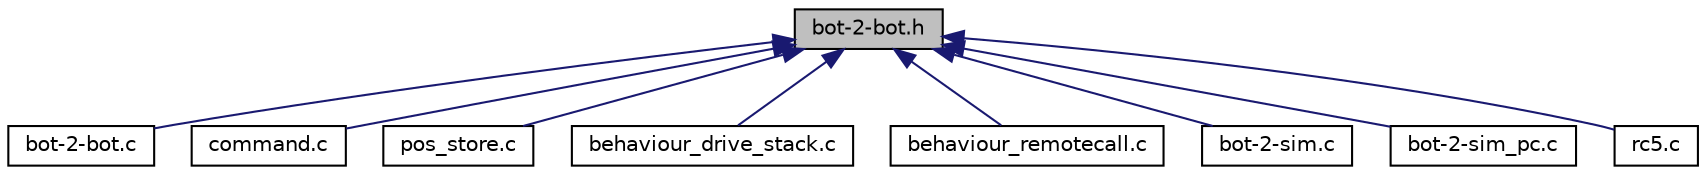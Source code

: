 digraph G
{
  edge [fontname="Helvetica",fontsize="10",labelfontname="Helvetica",labelfontsize="10"];
  node [fontname="Helvetica",fontsize="10",shape=record];
  Node1 [label="bot-2-bot.h",height=0.2,width=0.4,color="black", fillcolor="grey75", style="filled" fontcolor="black"];
  Node1 -> Node2 [dir="back",color="midnightblue",fontsize="10",style="solid",fontname="Helvetica"];
  Node2 [label="bot-2-bot.c",height=0.2,width=0.4,color="black", fillcolor="white", style="filled",URL="$bot-2-bot_8c.html",tooltip="Bot-2-Bot-Kommunikation."];
  Node1 -> Node3 [dir="back",color="midnightblue",fontsize="10",style="solid",fontname="Helvetica"];
  Node3 [label="command.c",height=0.2,width=0.4,color="black", fillcolor="white", style="filled",URL="$command_8c.html",tooltip="Kommando-Management."];
  Node1 -> Node4 [dir="back",color="midnightblue",fontsize="10",style="solid",fontname="Helvetica"];
  Node4 [label="pos_store.c",height=0.2,width=0.4,color="black", fillcolor="white", style="filled",URL="$pos__store_8c.html",tooltip="Implementierung eines Positionsspeichers mit den ueblichen Stackbefehlen push(), pop() und FIFO-Befeh..."];
  Node1 -> Node5 [dir="back",color="midnightblue",fontsize="10",style="solid",fontname="Helvetica"];
  Node5 [label="behaviour_drive_stack.c",height=0.2,width=0.4,color="black", fillcolor="white", style="filled",URL="$behaviour__drive__stack_8c.html",tooltip="Anfahren aller auf dem Stack befindlichen Punkte."];
  Node1 -> Node6 [dir="back",color="midnightblue",fontsize="10",style="solid",fontname="Helvetica"];
  Node6 [label="behaviour_remotecall.c",height=0.2,width=0.4,color="black", fillcolor="white", style="filled",URL="$behaviour__remotecall_8c.html",tooltip="Ruft auf ein Kommando hin andere Verhalten auf und bestaetigt dann ihre Ausfuehrung."];
  Node1 -> Node7 [dir="back",color="midnightblue",fontsize="10",style="solid",fontname="Helvetica"];
  Node7 [label="bot-2-sim.c",height=0.2,width=0.4,color="black", fillcolor="white", style="filled",URL="$bot-2-sim_8c.html",tooltip="Verbindung zwischen c&#39;t-Bot und c&#39;t-Sim."];
  Node1 -> Node8 [dir="back",color="midnightblue",fontsize="10",style="solid",fontname="Helvetica"];
  Node8 [label="bot-2-sim_pc.c",height=0.2,width=0.4,color="black", fillcolor="white", style="filled",URL="$bot-2-sim__pc_8c.html",tooltip="Verbindung c&#39;t-Bot zu c&#39;t-Sim."];
  Node1 -> Node9 [dir="back",color="midnightblue",fontsize="10",style="solid",fontname="Helvetica"];
  Node9 [label="rc5.c",height=0.2,width=0.4,color="black", fillcolor="white", style="filled",URL="$rc5_8c.html",tooltip="RC5-Fernbedienung / Basic-Tasten-Handler."];
}
